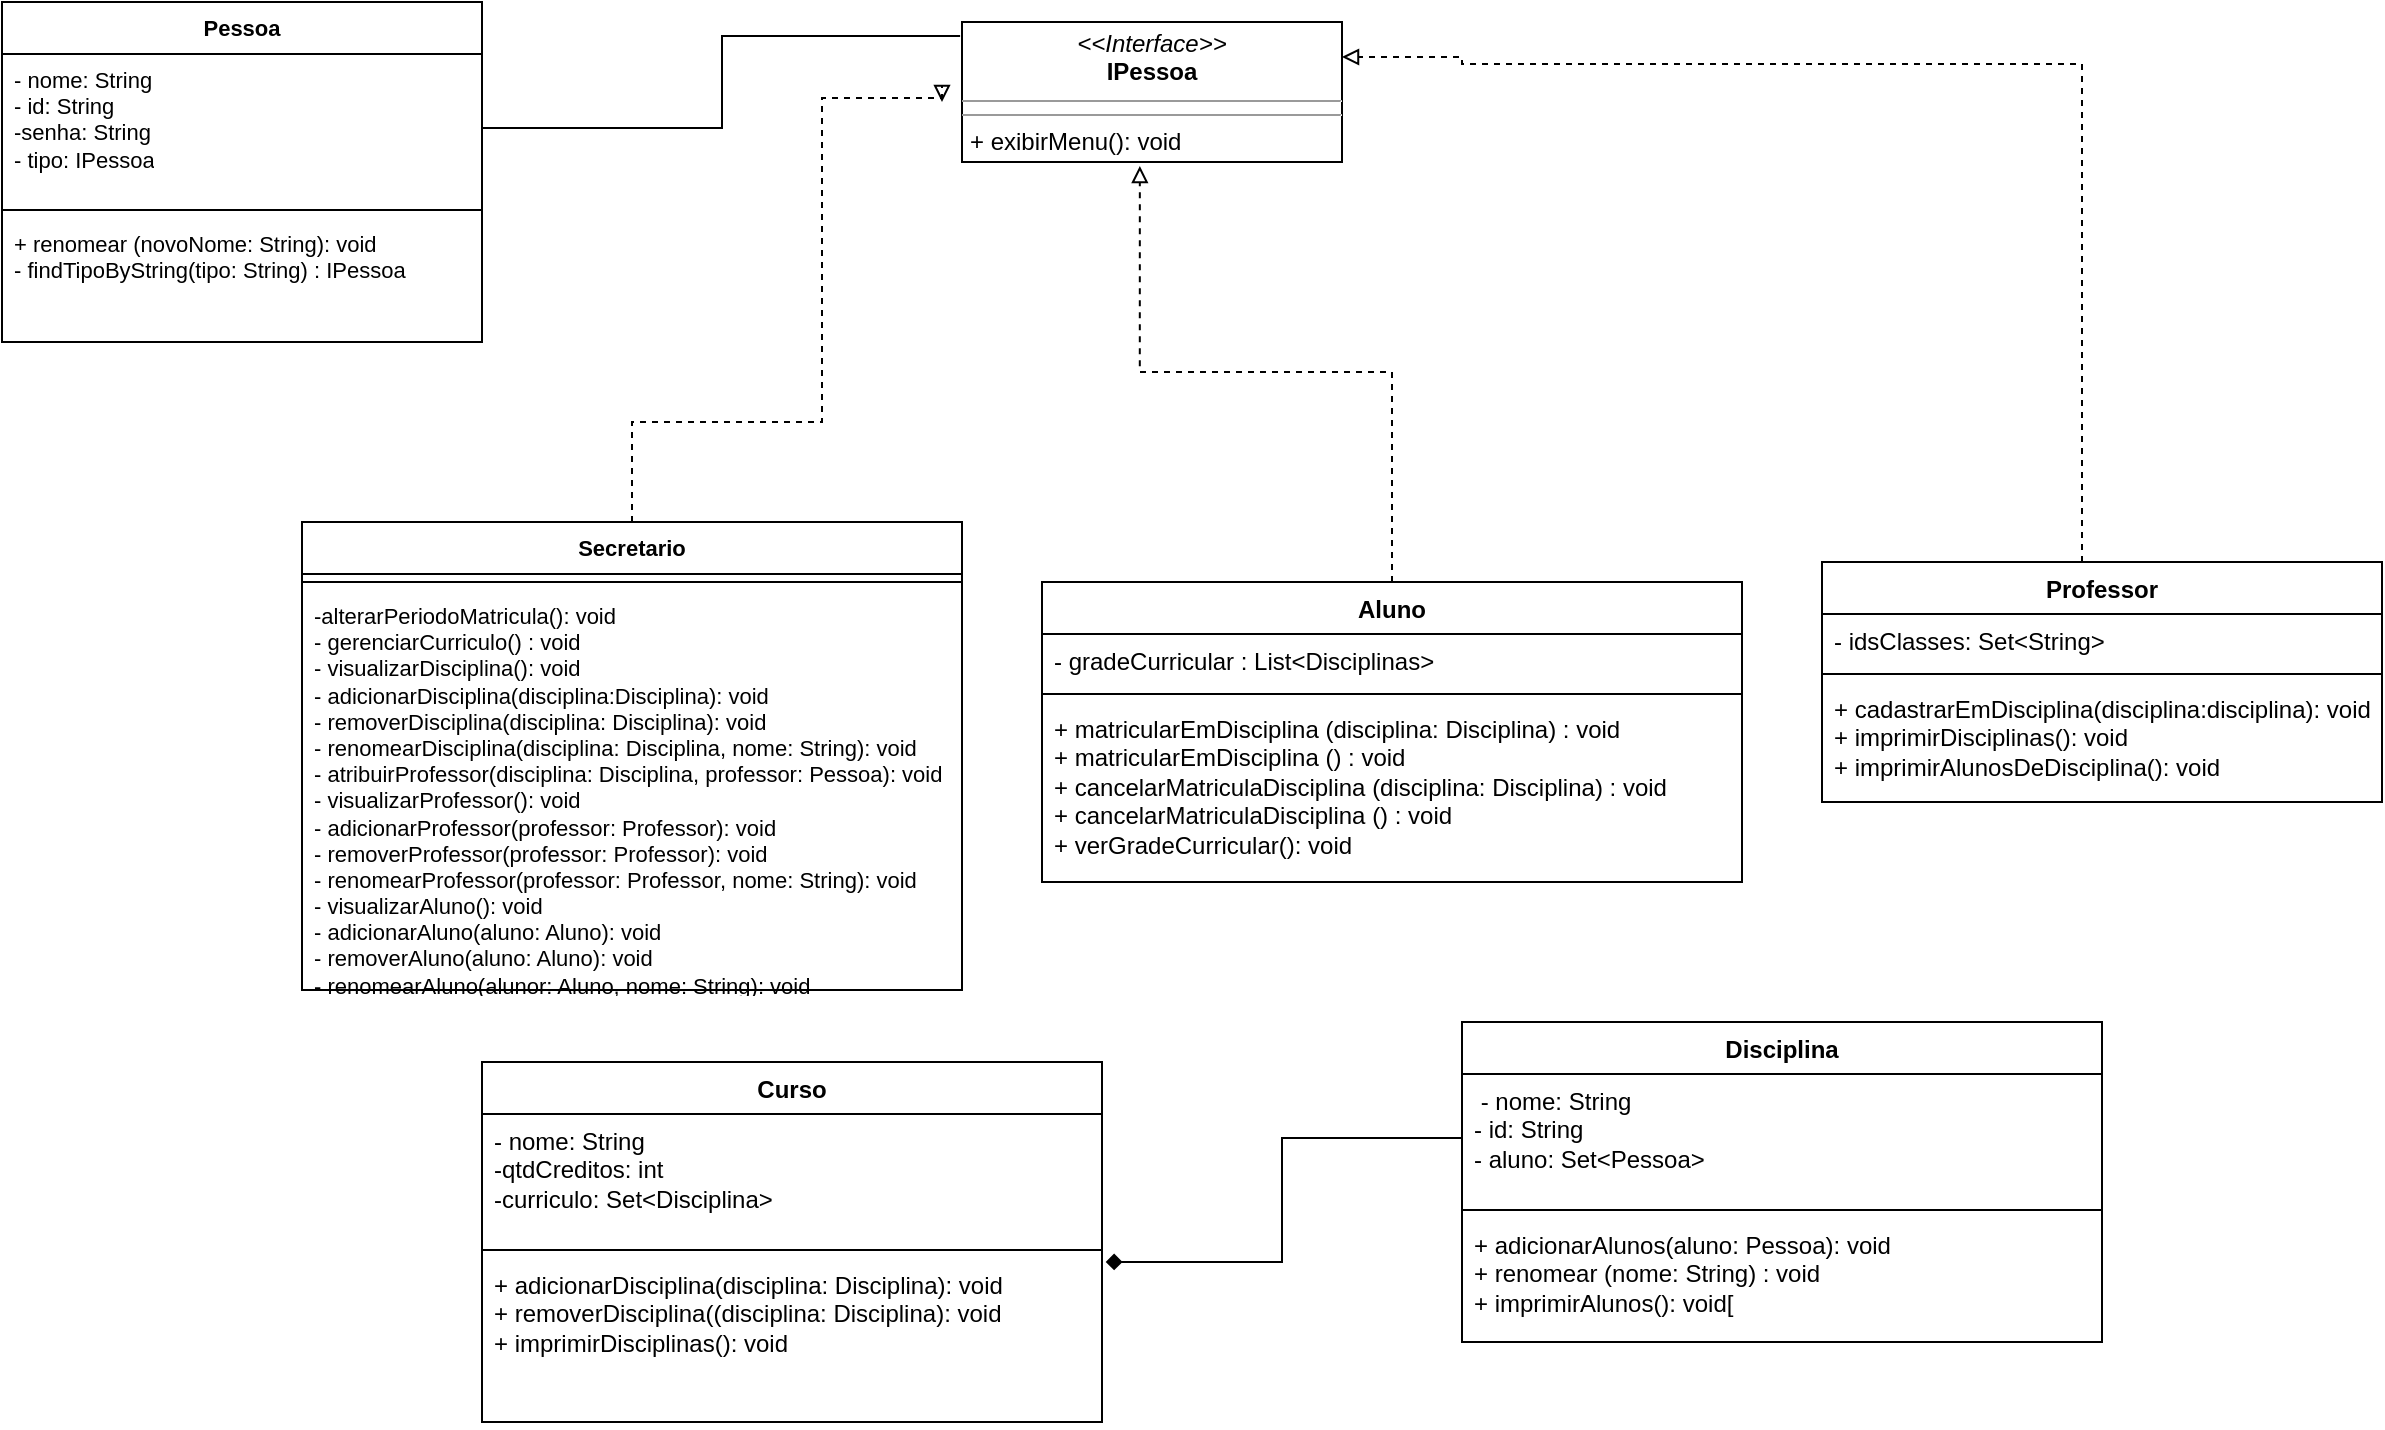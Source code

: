<mxfile version="21.6.9" type="device">
  <diagram name="Page-1" id="8_IFPCRXsBgLcG05UPIM">
    <mxGraphModel dx="2045" dy="600" grid="1" gridSize="10" guides="1" tooltips="1" connect="1" arrows="1" fold="1" page="1" pageScale="1" pageWidth="850" pageHeight="1100" math="0" shadow="0">
      <root>
        <mxCell id="0" />
        <mxCell id="1" parent="0" />
        <mxCell id="PoIcjcwzjBEKSIvmz-n4-14" style="edgeStyle=orthogonalEdgeStyle;rounded=0;orthogonalLoop=1;jettySize=auto;html=1;exitX=0.5;exitY=1;exitDx=0;exitDy=0;" parent="1" edge="1">
          <mxGeometry relative="1" as="geometry">
            <mxPoint x="645" y="713" as="sourcePoint" />
            <mxPoint x="645" y="713" as="targetPoint" />
          </mxGeometry>
        </mxCell>
        <mxCell id="jT8k6wzcKQKTVynHVWWS-5" value="&lt;div&gt;Disciplina&lt;/div&gt;&lt;div&gt;&lt;br&gt;&lt;/div&gt;" style="swimlane;fontStyle=1;align=center;verticalAlign=top;childLayout=stackLayout;horizontal=1;startSize=26;horizontalStack=0;resizeParent=1;resizeParentMax=0;resizeLast=0;collapsible=1;marginBottom=0;whiteSpace=wrap;html=1;" parent="1" vertex="1">
          <mxGeometry x="440" y="530" width="320" height="160" as="geometry" />
        </mxCell>
        <mxCell id="jT8k6wzcKQKTVynHVWWS-6" value="&lt;div&gt;&amp;nbsp;- nome: String&lt;/div&gt;&lt;div&gt;- id: String&lt;br&gt;&lt;/div&gt;&lt;div&gt;- aluno: Set&amp;lt;Pessoa&amp;gt;&lt;br&gt;&lt;/div&gt;" style="text;strokeColor=none;fillColor=none;align=left;verticalAlign=top;spacingLeft=4;spacingRight=4;overflow=hidden;rotatable=0;points=[[0,0.5],[1,0.5]];portConstraint=eastwest;whiteSpace=wrap;html=1;" parent="jT8k6wzcKQKTVynHVWWS-5" vertex="1">
          <mxGeometry y="26" width="320" height="64" as="geometry" />
        </mxCell>
        <mxCell id="jT8k6wzcKQKTVynHVWWS-7" value="" style="line;strokeWidth=1;fillColor=none;align=left;verticalAlign=middle;spacingTop=-1;spacingLeft=3;spacingRight=3;rotatable=0;labelPosition=right;points=[];portConstraint=eastwest;strokeColor=inherit;" parent="jT8k6wzcKQKTVynHVWWS-5" vertex="1">
          <mxGeometry y="90" width="320" height="8" as="geometry" />
        </mxCell>
        <mxCell id="jT8k6wzcKQKTVynHVWWS-8" value="&lt;div&gt;+ adicionarAlunos(aluno: Pessoa): void&lt;br&gt;&lt;/div&gt;&lt;div&gt;+ renomear (nome: String) : void&lt;/div&gt;&lt;div&gt;+ imprimirAlunos(): void[&lt;/div&gt;&lt;div&gt;&lt;br&gt;&lt;/div&gt;" style="text;strokeColor=none;fillColor=none;align=left;verticalAlign=top;spacingLeft=4;spacingRight=4;overflow=hidden;rotatable=0;points=[[0,0.5],[1,0.5]];portConstraint=eastwest;whiteSpace=wrap;html=1;" parent="jT8k6wzcKQKTVynHVWWS-5" vertex="1">
          <mxGeometry y="98" width="320" height="62" as="geometry" />
        </mxCell>
        <mxCell id="jT8k6wzcKQKTVynHVWWS-19" style="edgeStyle=orthogonalEdgeStyle;rounded=0;orthogonalLoop=1;jettySize=auto;html=1;dashed=1;endArrow=block;endFill=0;entryX=0.468;entryY=1.029;entryDx=0;entryDy=0;entryPerimeter=0;" parent="1" source="jT8k6wzcKQKTVynHVWWS-12" edge="1" target="p2oYnBQOaaFBxnpKks9B-10">
          <mxGeometry relative="1" as="geometry">
            <mxPoint x="385" y="90" as="targetPoint" />
          </mxGeometry>
        </mxCell>
        <mxCell id="jT8k6wzcKQKTVynHVWWS-12" value="&lt;div&gt;Aluno&lt;/div&gt;&lt;div&gt;&lt;br&gt;&lt;/div&gt;" style="swimlane;fontStyle=1;align=center;verticalAlign=top;childLayout=stackLayout;horizontal=1;startSize=26;horizontalStack=0;resizeParent=1;resizeParentMax=0;resizeLast=0;collapsible=1;marginBottom=0;whiteSpace=wrap;html=1;" parent="1" vertex="1">
          <mxGeometry x="230" y="310" width="350" height="150" as="geometry" />
        </mxCell>
        <mxCell id="jT8k6wzcKQKTVynHVWWS-13" value="- gradeCurricular : List&amp;lt;Disciplinas&amp;gt;" style="text;strokeColor=none;fillColor=none;align=left;verticalAlign=top;spacingLeft=4;spacingRight=4;overflow=hidden;rotatable=0;points=[[0,0.5],[1,0.5]];portConstraint=eastwest;whiteSpace=wrap;html=1;" parent="jT8k6wzcKQKTVynHVWWS-12" vertex="1">
          <mxGeometry y="26" width="350" height="26" as="geometry" />
        </mxCell>
        <mxCell id="jT8k6wzcKQKTVynHVWWS-14" value="" style="line;strokeWidth=1;fillColor=none;align=left;verticalAlign=middle;spacingTop=-1;spacingLeft=3;spacingRight=3;rotatable=0;labelPosition=right;points=[];portConstraint=eastwest;strokeColor=inherit;" parent="jT8k6wzcKQKTVynHVWWS-12" vertex="1">
          <mxGeometry y="52" width="350" height="8" as="geometry" />
        </mxCell>
        <mxCell id="jT8k6wzcKQKTVynHVWWS-15" value="&lt;div&gt;+ matricularEmDisciplina (disciplina: Disciplina) : void&lt;/div&gt;&lt;div&gt;+ matricularEmDisciplina () : void&lt;/div&gt;&lt;div&gt;+ cancelarMatriculaDisciplina (disciplina: Disciplina) : void&lt;/div&gt;&lt;div&gt;&lt;div&gt;+ cancelarMatriculaDisciplina () : void&lt;/div&gt;&lt;div&gt;+ verGradeCurricular(): void&lt;br&gt;&lt;/div&gt;&lt;div&gt;&lt;br&gt;&lt;br&gt;&lt;/div&gt;&lt;/div&gt;&lt;div&gt;&lt;br&gt;&lt;/div&gt;&lt;div&gt;&lt;br&gt;&lt;/div&gt;" style="text;strokeColor=none;fillColor=none;align=left;verticalAlign=top;spacingLeft=4;spacingRight=4;overflow=hidden;rotatable=0;points=[[0,0.5],[1,0.5]];portConstraint=eastwest;whiteSpace=wrap;html=1;" parent="jT8k6wzcKQKTVynHVWWS-12" vertex="1">
          <mxGeometry y="60" width="350" height="90" as="geometry" />
        </mxCell>
        <mxCell id="jT8k6wzcKQKTVynHVWWS-30" style="edgeStyle=orthogonalEdgeStyle;shape=connector;rounded=0;orthogonalLoop=1;jettySize=auto;html=1;entryX=1;entryY=0.25;entryDx=0;entryDy=0;labelBackgroundColor=default;strokeColor=default;fontFamily=Helvetica;fontSize=11;fontColor=default;endArrow=block;dashed=1;endFill=0;exitX=0.5;exitY=0;exitDx=0;exitDy=0;" parent="1" target="p2oYnBQOaaFBxnpKks9B-10" edge="1">
          <mxGeometry relative="1" as="geometry">
            <mxPoint x="750" y="300" as="sourcePoint" />
            <mxPoint x="440" y="42.5" as="targetPoint" />
            <Array as="points">
              <mxPoint x="750" y="51" />
              <mxPoint x="440" y="51" />
              <mxPoint x="440" y="48" />
            </Array>
          </mxGeometry>
        </mxCell>
        <mxCell id="jT8k6wzcKQKTVynHVWWS-40" style="edgeStyle=orthogonalEdgeStyle;shape=connector;rounded=0;orthogonalLoop=1;jettySize=auto;html=1;labelBackgroundColor=default;strokeColor=default;fontFamily=Helvetica;fontSize=11;fontColor=default;endArrow=block;dashed=1;endFill=0;" parent="1" source="jT8k6wzcKQKTVynHVWWS-35" edge="1">
          <mxGeometry relative="1" as="geometry">
            <Array as="points">
              <mxPoint x="25" y="230" />
              <mxPoint x="120" y="230" />
              <mxPoint x="120" y="68" />
            </Array>
            <mxPoint x="180" y="70" as="targetPoint" />
          </mxGeometry>
        </mxCell>
        <mxCell id="jT8k6wzcKQKTVynHVWWS-35" value="&lt;div&gt;Secretario&lt;/div&gt;&lt;div&gt;&lt;br&gt;&lt;/div&gt;" style="swimlane;fontStyle=1;align=center;verticalAlign=top;childLayout=stackLayout;horizontal=1;startSize=26;horizontalStack=0;resizeParent=1;resizeParentMax=0;resizeLast=0;collapsible=1;marginBottom=0;whiteSpace=wrap;html=1;fontFamily=Helvetica;fontSize=11;fontColor=default;" parent="1" vertex="1">
          <mxGeometry x="-140" y="280" width="330" height="234" as="geometry" />
        </mxCell>
        <mxCell id="jT8k6wzcKQKTVynHVWWS-37" value="" style="line;strokeWidth=1;fillColor=none;align=left;verticalAlign=middle;spacingTop=-1;spacingLeft=3;spacingRight=3;rotatable=0;labelPosition=right;points=[];portConstraint=eastwest;strokeColor=inherit;fontFamily=Helvetica;fontSize=11;fontColor=default;" parent="jT8k6wzcKQKTVynHVWWS-35" vertex="1">
          <mxGeometry y="26" width="330" height="8" as="geometry" />
        </mxCell>
        <mxCell id="jT8k6wzcKQKTVynHVWWS-38" value="&lt;div&gt;-alterarPeriodoMatricula(): void&lt;br&gt;&lt;/div&gt;&lt;div&gt;- gerenciarCurriculo() : void&lt;/div&gt;&lt;div&gt;- visualizarDisciplina(): void&lt;/div&gt;&lt;div&gt;- adicionarDisciplina(disciplina:Disciplina): void&lt;br&gt;&lt;/div&gt;&lt;div&gt;- removerDisciplina(disciplina: Disciplina): void&lt;/div&gt;&lt;div&gt;- renomearDisciplina(disciplina: Disciplina, nome: String): void&lt;/div&gt;&lt;div&gt;- atribuirProfessor(disciplina: Disciplina, professor: Pessoa): void&lt;/div&gt;&lt;div&gt;&lt;div&gt;- visualizarProfessor(): void&lt;/div&gt;&lt;div&gt;- adicionarProfessor(professor: Professor): void&lt;br&gt;&lt;/div&gt;&lt;div&gt;- removerProfessor(professor: Professor): void&lt;/div&gt;&lt;div&gt;- renomearProfessor(professor: Professor, nome: String): void&lt;/div&gt;&lt;div&gt;&lt;div&gt;&lt;div&gt;- visualizarAluno(): void&lt;/div&gt;&lt;div&gt;- adicionarAluno(aluno: Aluno): void&lt;br&gt;&lt;/div&gt;&lt;div&gt;- removerAluno(aluno: Aluno): void&lt;/div&gt;&lt;div&gt;- renomearAluno(alunor: Aluno, nome: String): void&lt;/div&gt;&lt;/div&gt;&lt;/div&gt;&lt;/div&gt;&lt;div&gt;&lt;br&gt;&lt;/div&gt;&lt;div&gt;&lt;br&gt;&lt;/div&gt;" style="text;strokeColor=none;fillColor=none;align=left;verticalAlign=top;spacingLeft=4;spacingRight=4;overflow=hidden;rotatable=0;points=[[0,0.5],[1,0.5]];portConstraint=eastwest;whiteSpace=wrap;html=1;fontSize=11;fontFamily=Helvetica;fontColor=default;" parent="jT8k6wzcKQKTVynHVWWS-35" vertex="1">
          <mxGeometry y="34" width="330" height="200" as="geometry" />
        </mxCell>
        <mxCell id="jT8k6wzcKQKTVynHVWWS-45" value="Pessoa" style="swimlane;fontStyle=1;align=center;verticalAlign=top;childLayout=stackLayout;horizontal=1;startSize=26;horizontalStack=0;resizeParent=1;resizeParentMax=0;resizeLast=0;collapsible=1;marginBottom=0;whiteSpace=wrap;html=1;fontFamily=Helvetica;fontSize=11;fontColor=default;" parent="1" vertex="1">
          <mxGeometry x="-290" y="20" width="240" height="170" as="geometry" />
        </mxCell>
        <mxCell id="jT8k6wzcKQKTVynHVWWS-46" value="&lt;div&gt;- nome: String&lt;br&gt;&lt;/div&gt;&lt;div&gt;- id: String&lt;br&gt;&lt;/div&gt;&lt;div&gt;-senha: String&lt;br&gt;&lt;/div&gt;&lt;div&gt;- tipo: IPessoa&lt;br&gt;&lt;/div&gt;" style="text;strokeColor=none;fillColor=none;align=left;verticalAlign=top;spacingLeft=4;spacingRight=4;overflow=hidden;rotatable=0;points=[[0,0.5],[1,0.5]];portConstraint=eastwest;whiteSpace=wrap;html=1;fontSize=11;fontFamily=Helvetica;fontColor=default;" parent="jT8k6wzcKQKTVynHVWWS-45" vertex="1">
          <mxGeometry y="26" width="240" height="74" as="geometry" />
        </mxCell>
        <mxCell id="jT8k6wzcKQKTVynHVWWS-47" value="" style="line;strokeWidth=1;fillColor=none;align=left;verticalAlign=middle;spacingTop=-1;spacingLeft=3;spacingRight=3;rotatable=0;labelPosition=right;points=[];portConstraint=eastwest;strokeColor=inherit;fontFamily=Helvetica;fontSize=11;fontColor=default;" parent="jT8k6wzcKQKTVynHVWWS-45" vertex="1">
          <mxGeometry y="100" width="240" height="8" as="geometry" />
        </mxCell>
        <mxCell id="jT8k6wzcKQKTVynHVWWS-48" value="&lt;div&gt;+ renomear (novoNome: String): void&lt;br&gt;&lt;/div&gt;&lt;div&gt;- findTipoByString(tipo: String) : IPessoa&lt;br&gt;&lt;/div&gt;" style="text;strokeColor=none;fillColor=none;align=left;verticalAlign=top;spacingLeft=4;spacingRight=4;overflow=hidden;rotatable=0;points=[[0,0.5],[1,0.5]];portConstraint=eastwest;whiteSpace=wrap;html=1;fontSize=11;fontFamily=Helvetica;fontColor=default;" parent="jT8k6wzcKQKTVynHVWWS-45" vertex="1">
          <mxGeometry y="108" width="240" height="62" as="geometry" />
        </mxCell>
        <mxCell id="p2oYnBQOaaFBxnpKks9B-4" value="Curso" style="swimlane;fontStyle=1;align=center;verticalAlign=top;childLayout=stackLayout;horizontal=1;startSize=26;horizontalStack=0;resizeParent=1;resizeParentMax=0;resizeLast=0;collapsible=1;marginBottom=0;whiteSpace=wrap;html=1;" vertex="1" parent="1">
          <mxGeometry x="-50" y="550" width="310" height="180" as="geometry" />
        </mxCell>
        <mxCell id="p2oYnBQOaaFBxnpKks9B-5" value="&lt;div&gt;- nome: String&lt;/div&gt;&lt;div&gt;-qtdCreditos: int&lt;/div&gt;&lt;div&gt;-curriculo: Set&amp;lt;Disciplina&amp;gt;&lt;br&gt;&lt;/div&gt;" style="text;strokeColor=none;fillColor=none;align=left;verticalAlign=top;spacingLeft=4;spacingRight=4;overflow=hidden;rotatable=0;points=[[0,0.5],[1,0.5]];portConstraint=eastwest;whiteSpace=wrap;html=1;" vertex="1" parent="p2oYnBQOaaFBxnpKks9B-4">
          <mxGeometry y="26" width="310" height="64" as="geometry" />
        </mxCell>
        <mxCell id="p2oYnBQOaaFBxnpKks9B-6" value="" style="line;strokeWidth=1;fillColor=none;align=left;verticalAlign=middle;spacingTop=-1;spacingLeft=3;spacingRight=3;rotatable=0;labelPosition=right;points=[];portConstraint=eastwest;strokeColor=inherit;" vertex="1" parent="p2oYnBQOaaFBxnpKks9B-4">
          <mxGeometry y="90" width="310" height="8" as="geometry" />
        </mxCell>
        <mxCell id="p2oYnBQOaaFBxnpKks9B-7" value="&lt;div&gt;+ adicionarDisciplina(disciplina: Disciplina): void&lt;/div&gt;&lt;div&gt;+ removerDisciplina((disciplina: Disciplina): void&lt;/div&gt;&lt;div&gt;+ imprimirDisciplinas(): void&lt;br&gt;&lt;/div&gt;" style="text;strokeColor=none;fillColor=none;align=left;verticalAlign=top;spacingLeft=4;spacingRight=4;overflow=hidden;rotatable=0;points=[[0,0.5],[1,0.5]];portConstraint=eastwest;whiteSpace=wrap;html=1;" vertex="1" parent="p2oYnBQOaaFBxnpKks9B-4">
          <mxGeometry y="98" width="310" height="82" as="geometry" />
        </mxCell>
        <mxCell id="p2oYnBQOaaFBxnpKks9B-9" style="edgeStyle=orthogonalEdgeStyle;rounded=0;orthogonalLoop=1;jettySize=auto;html=1;entryX=1.006;entryY=0.024;entryDx=0;entryDy=0;entryPerimeter=0;endArrow=diamond;endFill=1;" edge="1" parent="1" source="jT8k6wzcKQKTVynHVWWS-6" target="p2oYnBQOaaFBxnpKks9B-7">
          <mxGeometry relative="1" as="geometry" />
        </mxCell>
        <mxCell id="p2oYnBQOaaFBxnpKks9B-10" value="&lt;p style=&quot;margin:0px;margin-top:4px;text-align:center;&quot;&gt;&lt;i&gt;&amp;lt;&amp;lt;Interface&amp;gt;&amp;gt;&lt;/i&gt;&lt;br&gt;&lt;b&gt;IPessoa&lt;/b&gt;&lt;/p&gt;&lt;hr size=&quot;1&quot;&gt;&lt;hr size=&quot;1&quot;&gt;&lt;p style=&quot;margin:0px;margin-left:4px;&quot;&gt;+ exibirMenu(): void&lt;br&gt;&lt;/p&gt;" style="verticalAlign=top;align=left;overflow=fill;fontSize=12;fontFamily=Helvetica;html=1;whiteSpace=wrap;" vertex="1" parent="1">
          <mxGeometry x="190" y="30" width="190" height="70" as="geometry" />
        </mxCell>
        <mxCell id="p2oYnBQOaaFBxnpKks9B-11" style="edgeStyle=orthogonalEdgeStyle;rounded=0;orthogonalLoop=1;jettySize=auto;html=1;entryX=-0.005;entryY=0.1;entryDx=0;entryDy=0;entryPerimeter=0;endArrow=none;endFill=0;" edge="1" parent="1" source="jT8k6wzcKQKTVynHVWWS-46" target="p2oYnBQOaaFBxnpKks9B-10">
          <mxGeometry relative="1" as="geometry" />
        </mxCell>
        <mxCell id="p2oYnBQOaaFBxnpKks9B-18" value="Professor" style="swimlane;fontStyle=1;align=center;verticalAlign=top;childLayout=stackLayout;horizontal=1;startSize=26;horizontalStack=0;resizeParent=1;resizeParentMax=0;resizeLast=0;collapsible=1;marginBottom=0;whiteSpace=wrap;html=1;" vertex="1" parent="1">
          <mxGeometry x="620" y="300" width="280" height="120" as="geometry" />
        </mxCell>
        <mxCell id="p2oYnBQOaaFBxnpKks9B-19" value="- idsClasses: Set&amp;lt;String&amp;gt;" style="text;strokeColor=none;fillColor=none;align=left;verticalAlign=top;spacingLeft=4;spacingRight=4;overflow=hidden;rotatable=0;points=[[0,0.5],[1,0.5]];portConstraint=eastwest;whiteSpace=wrap;html=1;" vertex="1" parent="p2oYnBQOaaFBxnpKks9B-18">
          <mxGeometry y="26" width="280" height="26" as="geometry" />
        </mxCell>
        <mxCell id="p2oYnBQOaaFBxnpKks9B-20" value="" style="line;strokeWidth=1;fillColor=none;align=left;verticalAlign=middle;spacingTop=-1;spacingLeft=3;spacingRight=3;rotatable=0;labelPosition=right;points=[];portConstraint=eastwest;strokeColor=inherit;" vertex="1" parent="p2oYnBQOaaFBxnpKks9B-18">
          <mxGeometry y="52" width="280" height="8" as="geometry" />
        </mxCell>
        <mxCell id="p2oYnBQOaaFBxnpKks9B-21" value="&lt;div&gt;+ cadastrarEmDisciplina(disciplina:disciplina): void&lt;/div&gt;&lt;div&gt;+ imprimirDisciplinas(): void&lt;/div&gt;&lt;div&gt;+ imprimirAlunosDeDisciplina(): void&lt;br&gt;&lt;/div&gt;" style="text;strokeColor=none;fillColor=none;align=left;verticalAlign=top;spacingLeft=4;spacingRight=4;overflow=hidden;rotatable=0;points=[[0,0.5],[1,0.5]];portConstraint=eastwest;whiteSpace=wrap;html=1;" vertex="1" parent="p2oYnBQOaaFBxnpKks9B-18">
          <mxGeometry y="60" width="280" height="60" as="geometry" />
        </mxCell>
      </root>
    </mxGraphModel>
  </diagram>
</mxfile>
